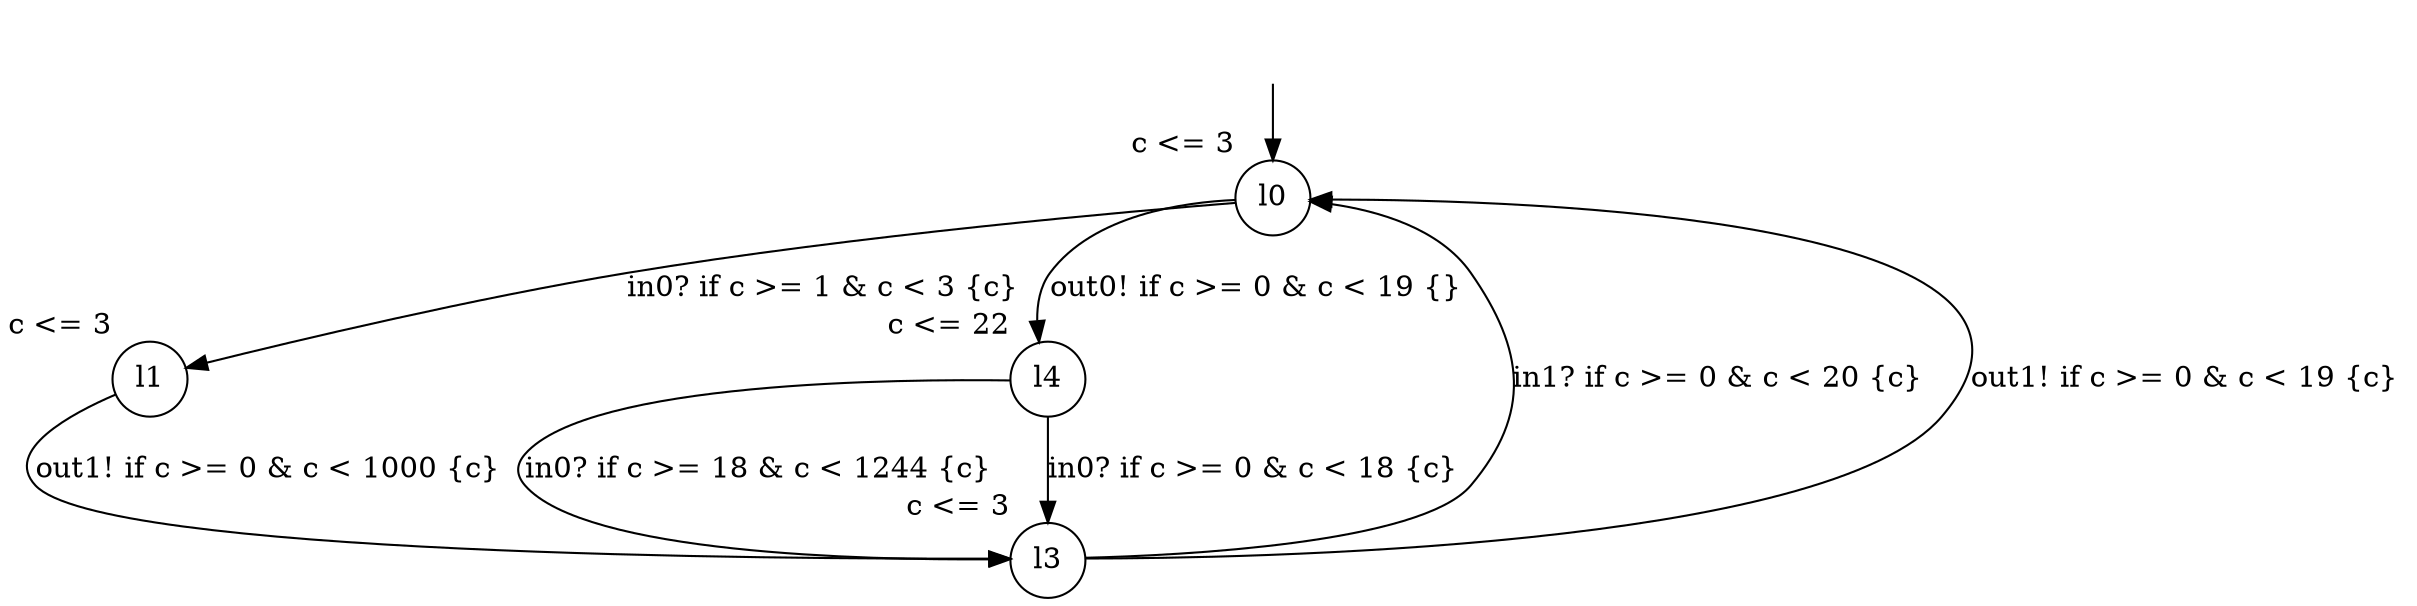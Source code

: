 digraph g {
__start0 [label="" shape="none"];
l0 [shape="circle" margin=0 label="l0", xlabel="c <= 3"];
l1 [shape="circle" margin=0 label="l1", xlabel="c <= 3"];
l3 [shape="circle" margin=0 label="l3", xlabel="c <= 3"];
l4 [shape="circle" margin=0 label="l4", xlabel="c <= 22"];
l0 -> l4 [label="out0! if c >= 0 & c < 19 {} "];
l0 -> l1 [label="in0? if c >= 1 & c < 3 {c} "];
l1 -> l3 [label="out1! if c >= 0 & c < 1000 {c} "];
l3 -> l0 [label="in1? if c >= 0 & c < 20 {c} "];
l3 -> l0 [label="out1! if c >= 0 & c < 19 {c} "];
l4 -> l3 [label="in0? if c >= 18 & c < 1244 {c} "];
l4 -> l3 [label="in0? if c >= 0 & c < 18 {c} "];
__start0 -> l0;
}

